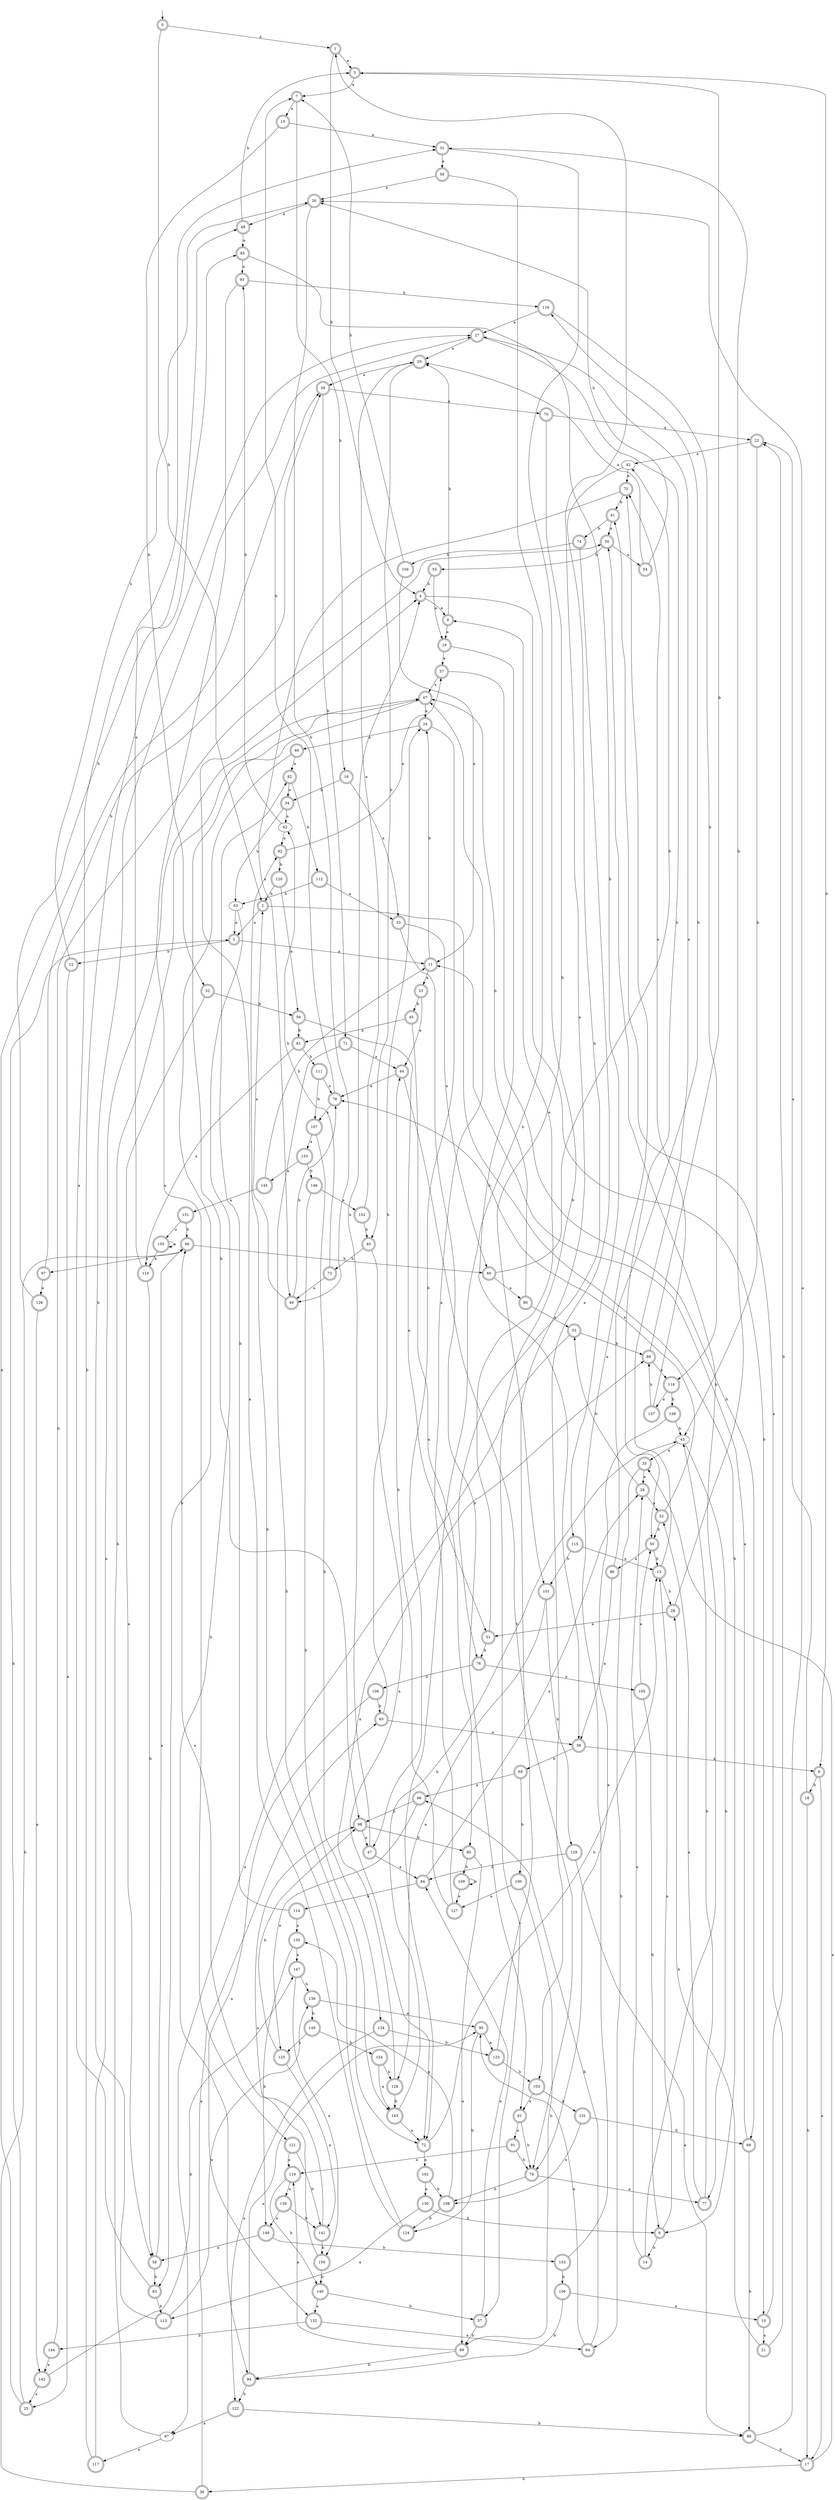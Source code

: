 digraph RandomDFA {
  __start0 [label="", shape=none];
  __start0 -> 0 [label=""];
  0 [shape=circle] [shape=doublecircle]
  0 -> 1 [label="a"]
  0 -> 2 [label="b"]
  1 [shape=doublecircle]
  1 -> 3 [label="a"]
  1 -> 4 [label="b"]
  2 [shape=doublecircle]
  2 -> 5 [label="a"]
  2 -> 6 [label="b"]
  3 [shape=doublecircle]
  3 -> 7 [label="a"]
  3 -> 8 [label="b"]
  4 [shape=doublecircle]
  4 -> 9 [label="a"]
  4 -> 10 [label="b"]
  5 [shape=doublecircle]
  5 -> 11 [label="a"]
  5 -> 12 [label="b"]
  6 [shape=doublecircle]
  6 -> 13 [label="a"]
  6 -> 14 [label="b"]
  7 [shape=doublecircle]
  7 -> 15 [label="a"]
  7 -> 16 [label="b"]
  8 [shape=doublecircle]
  8 -> 17 [label="a"]
  8 -> 18 [label="b"]
  9 [shape=doublecircle]
  9 -> 19 [label="a"]
  9 -> 20 [label="b"]
  10 [shape=doublecircle]
  10 -> 21 [label="a"]
  10 -> 22 [label="b"]
  11 [shape=doublecircle]
  11 -> 23 [label="a"]
  11 -> 24 [label="b"]
  12 [shape=doublecircle]
  12 -> 25 [label="a"]
  12 -> 26 [label="b"]
  13 [shape=doublecircle]
  13 -> 27 [label="a"]
  13 -> 28 [label="b"]
  14 [shape=doublecircle]
  14 -> 29 [label="a"]
  14 -> 30 [label="b"]
  15 [shape=doublecircle]
  15 -> 31 [label="a"]
  15 -> 32 [label="b"]
  16 [shape=doublecircle]
  16 -> 33 [label="a"]
  16 -> 34 [label="b"]
  17 [shape=doublecircle]
  17 -> 35 [label="a"]
  17 -> 36 [label="b"]
  18 [shape=doublecircle]
  18 -> 22 [label="a"]
  18 -> 17 [label="b"]
  19 [shape=doublecircle]
  19 -> 37 [label="a"]
  19 -> 38 [label="b"]
  20 [shape=doublecircle]
  20 -> 39 [label="a"]
  20 -> 40 [label="b"]
  21 [shape=doublecircle]
  21 -> 41 [label="a"]
  21 -> 28 [label="b"]
  22 [shape=doublecircle]
  22 -> 42 [label="a"]
  22 -> 43 [label="b"]
  23 [shape=doublecircle]
  23 -> 44 [label="a"]
  23 -> 45 [label="b"]
  24 [shape=doublecircle]
  24 -> 46 [label="a"]
  24 -> 47 [label="b"]
  25 [shape=doublecircle]
  25 -> 39 [label="a"]
  25 -> 5 [label="b"]
  26 [shape=doublecircle]
  26 -> 48 [label="a"]
  26 -> 49 [label="b"]
  27 [shape=doublecircle]
  27 -> 20 [label="a"]
  27 -> 50 [label="b"]
  28 [shape=doublecircle]
  28 -> 51 [label="a"]
  28 -> 31 [label="b"]
  29 [shape=doublecircle]
  29 -> 52 [label="a"]
  29 -> 53 [label="b"]
  30 [shape=doublecircle]
  30 -> 54 [label="a"]
  30 -> 55 [label="b"]
  31 [shape=doublecircle]
  31 -> 56 [label="a"]
  31 -> 57 [label="b"]
  32 [shape=doublecircle]
  32 -> 58 [label="a"]
  32 -> 59 [label="b"]
  33 [shape=doublecircle]
  33 -> 60 [label="a"]
  33 -> 61 [label="b"]
  34 [shape=doublecircle]
  34 -> 62 [label="a"]
  34 -> 63 [label="b"]
  35 [shape=doublecircle]
  35 -> 29 [label="a"]
  35 -> 64 [label="b"]
  36 [shape=doublecircle]
  36 -> 65 [label="a"]
  36 -> 66 [label="b"]
  37 [shape=doublecircle]
  37 -> 67 [label="a"]
  37 -> 68 [label="b"]
  38 [shape=doublecircle]
  38 -> 8 [label="a"]
  38 -> 69 [label="b"]
  39 [shape=doublecircle]
  39 -> 70 [label="a"]
  39 -> 71 [label="b"]
  40 [shape=doublecircle]
  40 -> 72 [label="a"]
  40 -> 73 [label="b"]
  41 [shape=doublecircle]
  41 -> 30 [label="a"]
  41 -> 74 [label="b"]
  42
  42 -> 75 [label="a"]
  42 -> 76 [label="b"]
  43
  43 -> 35 [label="a"]
  43 -> 77 [label="b"]
  44 [shape=doublecircle]
  44 -> 78 [label="a"]
  44 -> 79 [label="b"]
  45 [shape=doublecircle]
  45 -> 80 [label="a"]
  45 -> 81 [label="b"]
  46 [shape=doublecircle]
  46 -> 82 [label="a"]
  46 -> 83 [label="b"]
  47 [shape=doublecircle]
  47 -> 84 [label="a"]
  47 -> 4 [label="b"]
  48 [shape=doublecircle]
  48 -> 85 [label="a"]
  48 -> 3 [label="b"]
  49 [shape=doublecircle]
  49 -> 2 [label="a"]
  49 -> 78 [label="b"]
  50 [shape=doublecircle]
  50 -> 86 [label="a"]
  50 -> 13 [label="b"]
  51 [shape=doublecircle]
  51 -> 9 [label="a"]
  51 -> 76 [label="b"]
  52 [shape=doublecircle]
  52 -> 78 [label="a"]
  52 -> 50 [label="b"]
  53 [shape=doublecircle]
  53 -> 87 [label="a"]
  53 -> 88 [label="b"]
  54 [shape=doublecircle]
  54 -> 20 [label="a"]
  54 -> 26 [label="b"]
  55 [shape=doublecircle]
  55 -> 19 [label="a"]
  55 -> 4 [label="b"]
  56 [shape=doublecircle]
  56 -> 26 [label="a"]
  56 -> 72 [label="b"]
  57 [shape=doublecircle]
  57 -> 84 [label="a"]
  57 -> 89 [label="b"]
  58 [shape=doublecircle]
  58 -> 66 [label="a"]
  58 -> 83 [label="b"]
  59 [shape=doublecircle]
  59 -> 51 [label="a"]
  59 -> 81 [label="b"]
  60 [shape=doublecircle]
  60 -> 90 [label="a"]
  60 -> 42 [label="b"]
  61 [shape=doublecircle]
  61 -> 91 [label="a"]
  61 -> 79 [label="b"]
  62
  62 -> 92 [label="a"]
  62 -> 93 [label="b"]
  63
  63 -> 5 [label="a"]
  63 -> 94 [label="b"]
  64 [shape=doublecircle]
  64 -> 95 [label="a"]
  64 -> 96 [label="b"]
  65 [shape=doublecircle]
  65 -> 38 [label="a"]
  65 -> 24 [label="b"]
  66 [shape=doublecircle]
  66 -> 97 [label="a"]
  66 -> 60 [label="b"]
  67 [shape=doublecircle]
  67 -> 24 [label="a"]
  67 -> 98 [label="b"]
  68 [shape=doublecircle]
  68 -> 11 [label="a"]
  68 -> 99 [label="b"]
  69 [shape=doublecircle]
  69 -> 96 [label="a"]
  69 -> 100 [label="b"]
  70 [shape=doublecircle]
  70 -> 22 [label="a"]
  70 -> 101 [label="b"]
  71 [shape=doublecircle]
  71 -> 44 [label="a"]
  71 -> 72 [label="b"]
  72 [shape=doublecircle]
  72 -> 102 [label="a"]
  72 -> 13 [label="b"]
  73 [shape=doublecircle]
  73 -> 49 [label="a"]
  73 -> 62 [label="b"]
  74 [shape=doublecircle]
  74 -> 103 [label="a"]
  74 -> 104 [label="b"]
  75 [shape=doublecircle]
  75 -> 49 [label="a"]
  75 -> 41 [label="b"]
  76 [shape=doublecircle]
  76 -> 105 [label="a"]
  76 -> 106 [label="b"]
  77 [shape=doublecircle]
  77 -> 52 [label="a"]
  77 -> 43 [label="b"]
  78 [shape=doublecircle]
  78 -> 107 [label="a"]
  78 -> 7 [label="b"]
  79 [shape=doublecircle]
  79 -> 77 [label="a"]
  79 -> 108 [label="b"]
  80 [shape=doublecircle]
  80 -> 89 [label="a"]
  80 -> 109 [label="b"]
  81 [shape=doublecircle]
  81 -> 110 [label="a"]
  81 -> 111 [label="b"]
  82 [shape=doublecircle]
  82 -> 34 [label="a"]
  82 -> 112 [label="b"]
  83 [shape=doublecircle]
  83 -> 31 [label="a"]
  83 -> 113 [label="b"]
  84 [shape=doublecircle]
  84 -> 29 [label="a"]
  84 -> 114 [label="b"]
  85 [shape=doublecircle]
  85 -> 93 [label="a"]
  85 -> 115 [label="b"]
  86 [shape=doublecircle]
  86 -> 38 [label="a"]
  86 -> 116 [label="b"]
  87
  87 -> 117 [label="a"]
  87 -> 67 [label="b"]
  88 [shape=doublecircle]
  88 -> 118 [label="a"]
  88 -> 3 [label="b"]
  89 [shape=doublecircle]
  89 -> 119 [label="a"]
  89 -> 94 [label="b"]
  90 [shape=doublecircle]
  90 -> 53 [label="a"]
  90 -> 67 [label="b"]
  91 [shape=doublecircle]
  91 -> 119 [label="a"]
  91 -> 79 [label="b"]
  92 [shape=doublecircle]
  92 -> 37 [label="a"]
  92 -> 120 [label="b"]
  93 [shape=doublecircle]
  93 -> 121 [label="a"]
  93 -> 116 [label="b"]
  94 [shape=doublecircle]
  94 -> 95 [label="a"]
  94 -> 122 [label="b"]
  95 [shape=doublecircle]
  95 -> 123 [label="a"]
  95 -> 124 [label="b"]
  96 [shape=doublecircle]
  96 -> 125 [label="a"]
  96 -> 98 [label="b"]
  97 [shape=doublecircle]
  97 -> 126 [label="a"]
  97 -> 39 [label="b"]
  98 [shape=doublecircle]
  98 -> 47 [label="a"]
  98 -> 80 [label="b"]
  99 [shape=doublecircle]
  99 -> 26 [label="a"]
  99 -> 17 [label="b"]
  100 [shape=doublecircle]
  100 -> 127 [label="a"]
  100 -> 89 [label="b"]
  101 [shape=doublecircle]
  101 -> 128 [label="a"]
  101 -> 129 [label="b"]
  102 [shape=doublecircle]
  102 -> 130 [label="a"]
  102 -> 108 [label="b"]
  103 [shape=doublecircle]
  103 -> 61 [label="a"]
  103 -> 131 [label="b"]
  104 [shape=doublecircle]
  104 -> 11 [label="a"]
  104 -> 7 [label="b"]
  105 [shape=doublecircle]
  105 -> 50 [label="a"]
  105 -> 6 [label="b"]
  106 [shape=doublecircle]
  106 -> 132 [label="a"]
  106 -> 65 [label="b"]
  107 [shape=doublecircle]
  107 -> 133 [label="a"]
  107 -> 134 [label="b"]
  108 [shape=doublecircle]
  108 -> 135 [label="a"]
  108 -> 124 [label="b"]
  109 [shape=doublecircle]
  109 -> 127 [label="a"]
  109 -> 109 [label="b"]
  110 [shape=doublecircle]
  110 -> 48 [label="a"]
  110 -> 58 [label="b"]
  111 [shape=doublecircle]
  111 -> 78 [label="a"]
  111 -> 107 [label="b"]
  112 [shape=doublecircle]
  112 -> 33 [label="a"]
  112 -> 63 [label="b"]
  113 [shape=doublecircle]
  113 -> 136 [label="a"]
  113 -> 27 [label="b"]
  114 [shape=doublecircle]
  114 -> 135 [label="a"]
  114 -> 82 [label="b"]
  115 [shape=doublecircle]
  115 -> 13 [label="a"]
  115 -> 101 [label="b"]
  116 [shape=doublecircle]
  116 -> 27 [label="a"]
  116 -> 118 [label="b"]
  117 [shape=doublecircle]
  117 -> 67 [label="a"]
  117 -> 27 [label="b"]
  118 [shape=doublecircle]
  118 -> 137 [label="a"]
  118 -> 138 [label="b"]
  119 [shape=doublecircle]
  119 -> 139 [label="a"]
  119 -> 140 [label="b"]
  120 [shape=doublecircle]
  120 -> 59 [label="a"]
  120 -> 2 [label="b"]
  121 [shape=doublecircle]
  121 -> 119 [label="a"]
  121 -> 141 [label="b"]
  122 [shape=doublecircle]
  122 -> 87 [label="a"]
  122 -> 99 [label="b"]
  123 [shape=doublecircle]
  123 -> 1 [label="a"]
  123 -> 103 [label="b"]
  124 [shape=doublecircle]
  124 -> 4 [label="a"]
  124 -> 92 [label="b"]
  125 [shape=doublecircle]
  125 -> 141 [label="a"]
  125 -> 98 [label="b"]
  126 [shape=doublecircle]
  126 -> 142 [label="a"]
  126 -> 85 [label="b"]
  127 [shape=doublecircle]
  127 -> 67 [label="a"]
  127 -> 44 [label="b"]
  128 [shape=doublecircle]
  128 -> 88 [label="a"]
  128 -> 143 [label="b"]
  129 [shape=doublecircle]
  129 -> 99 [label="a"]
  129 -> 84 [label="b"]
  130 [shape=doublecircle]
  130 -> 113 [label="a"]
  130 -> 6 [label="b"]
  131 [shape=doublecircle]
  131 -> 108 [label="a"]
  131 -> 68 [label="b"]
  132 [shape=doublecircle]
  132 -> 64 [label="a"]
  132 -> 144 [label="b"]
  133 [shape=doublecircle]
  133 -> 145 [label="a"]
  133 -> 146 [label="b"]
  134 [shape=doublecircle]
  134 -> 122 [label="a"]
  134 -> 123 [label="b"]
  135 [shape=doublecircle]
  135 -> 147 [label="a"]
  135 -> 148 [label="b"]
  136 [shape=doublecircle]
  136 -> 95 [label="a"]
  136 -> 149 [label="b"]
  137 [shape=doublecircle]
  137 -> 75 [label="a"]
  137 -> 88 [label="b"]
  138 [shape=doublecircle]
  138 -> 79 [label="a"]
  138 -> 43 [label="b"]
  139 [shape=doublecircle]
  139 -> 148 [label="a"]
  139 -> 141 [label="b"]
  140 [shape=doublecircle]
  140 -> 132 [label="a"]
  140 -> 57 [label="b"]
  141 [shape=doublecircle]
  141 -> 98 [label="a"]
  141 -> 150 [label="b"]
  142 [shape=doublecircle]
  142 -> 25 [label="a"]
  142 -> 147 [label="b"]
  143 [shape=doublecircle]
  143 -> 72 [label="a"]
  143 -> 43 [label="b"]
  144 [shape=doublecircle]
  144 -> 142 [label="a"]
  144 -> 30 [label="b"]
  145 [shape=doublecircle]
  145 -> 151 [label="a"]
  145 -> 11 [label="b"]
  146 [shape=doublecircle]
  146 -> 152 [label="a"]
  146 -> 143 [label="b"]
  147 [shape=doublecircle]
  147 -> 150 [label="a"]
  147 -> 136 [label="b"]
  148 [shape=doublecircle]
  148 -> 58 [label="a"]
  148 -> 153 [label="b"]
  149 [shape=doublecircle]
  149 -> 125 [label="a"]
  149 -> 154 [label="b"]
  150 [shape=doublecircle]
  150 -> 66 [label="a"]
  150 -> 140 [label="b"]
  151 [shape=doublecircle]
  151 -> 155 [label="a"]
  151 -> 66 [label="b"]
  152 [shape=doublecircle]
  152 -> 20 [label="a"]
  152 -> 40 [label="b"]
  153 [shape=doublecircle]
  153 -> 75 [label="a"]
  153 -> 156 [label="b"]
  154 [shape=doublecircle]
  154 -> 143 [label="a"]
  154 -> 128 [label="b"]
  155 [shape=doublecircle]
  155 -> 155 [label="a"]
  155 -> 110 [label="b"]
  156 [shape=doublecircle]
  156 -> 10 [label="a"]
  156 -> 94 [label="b"]
}
